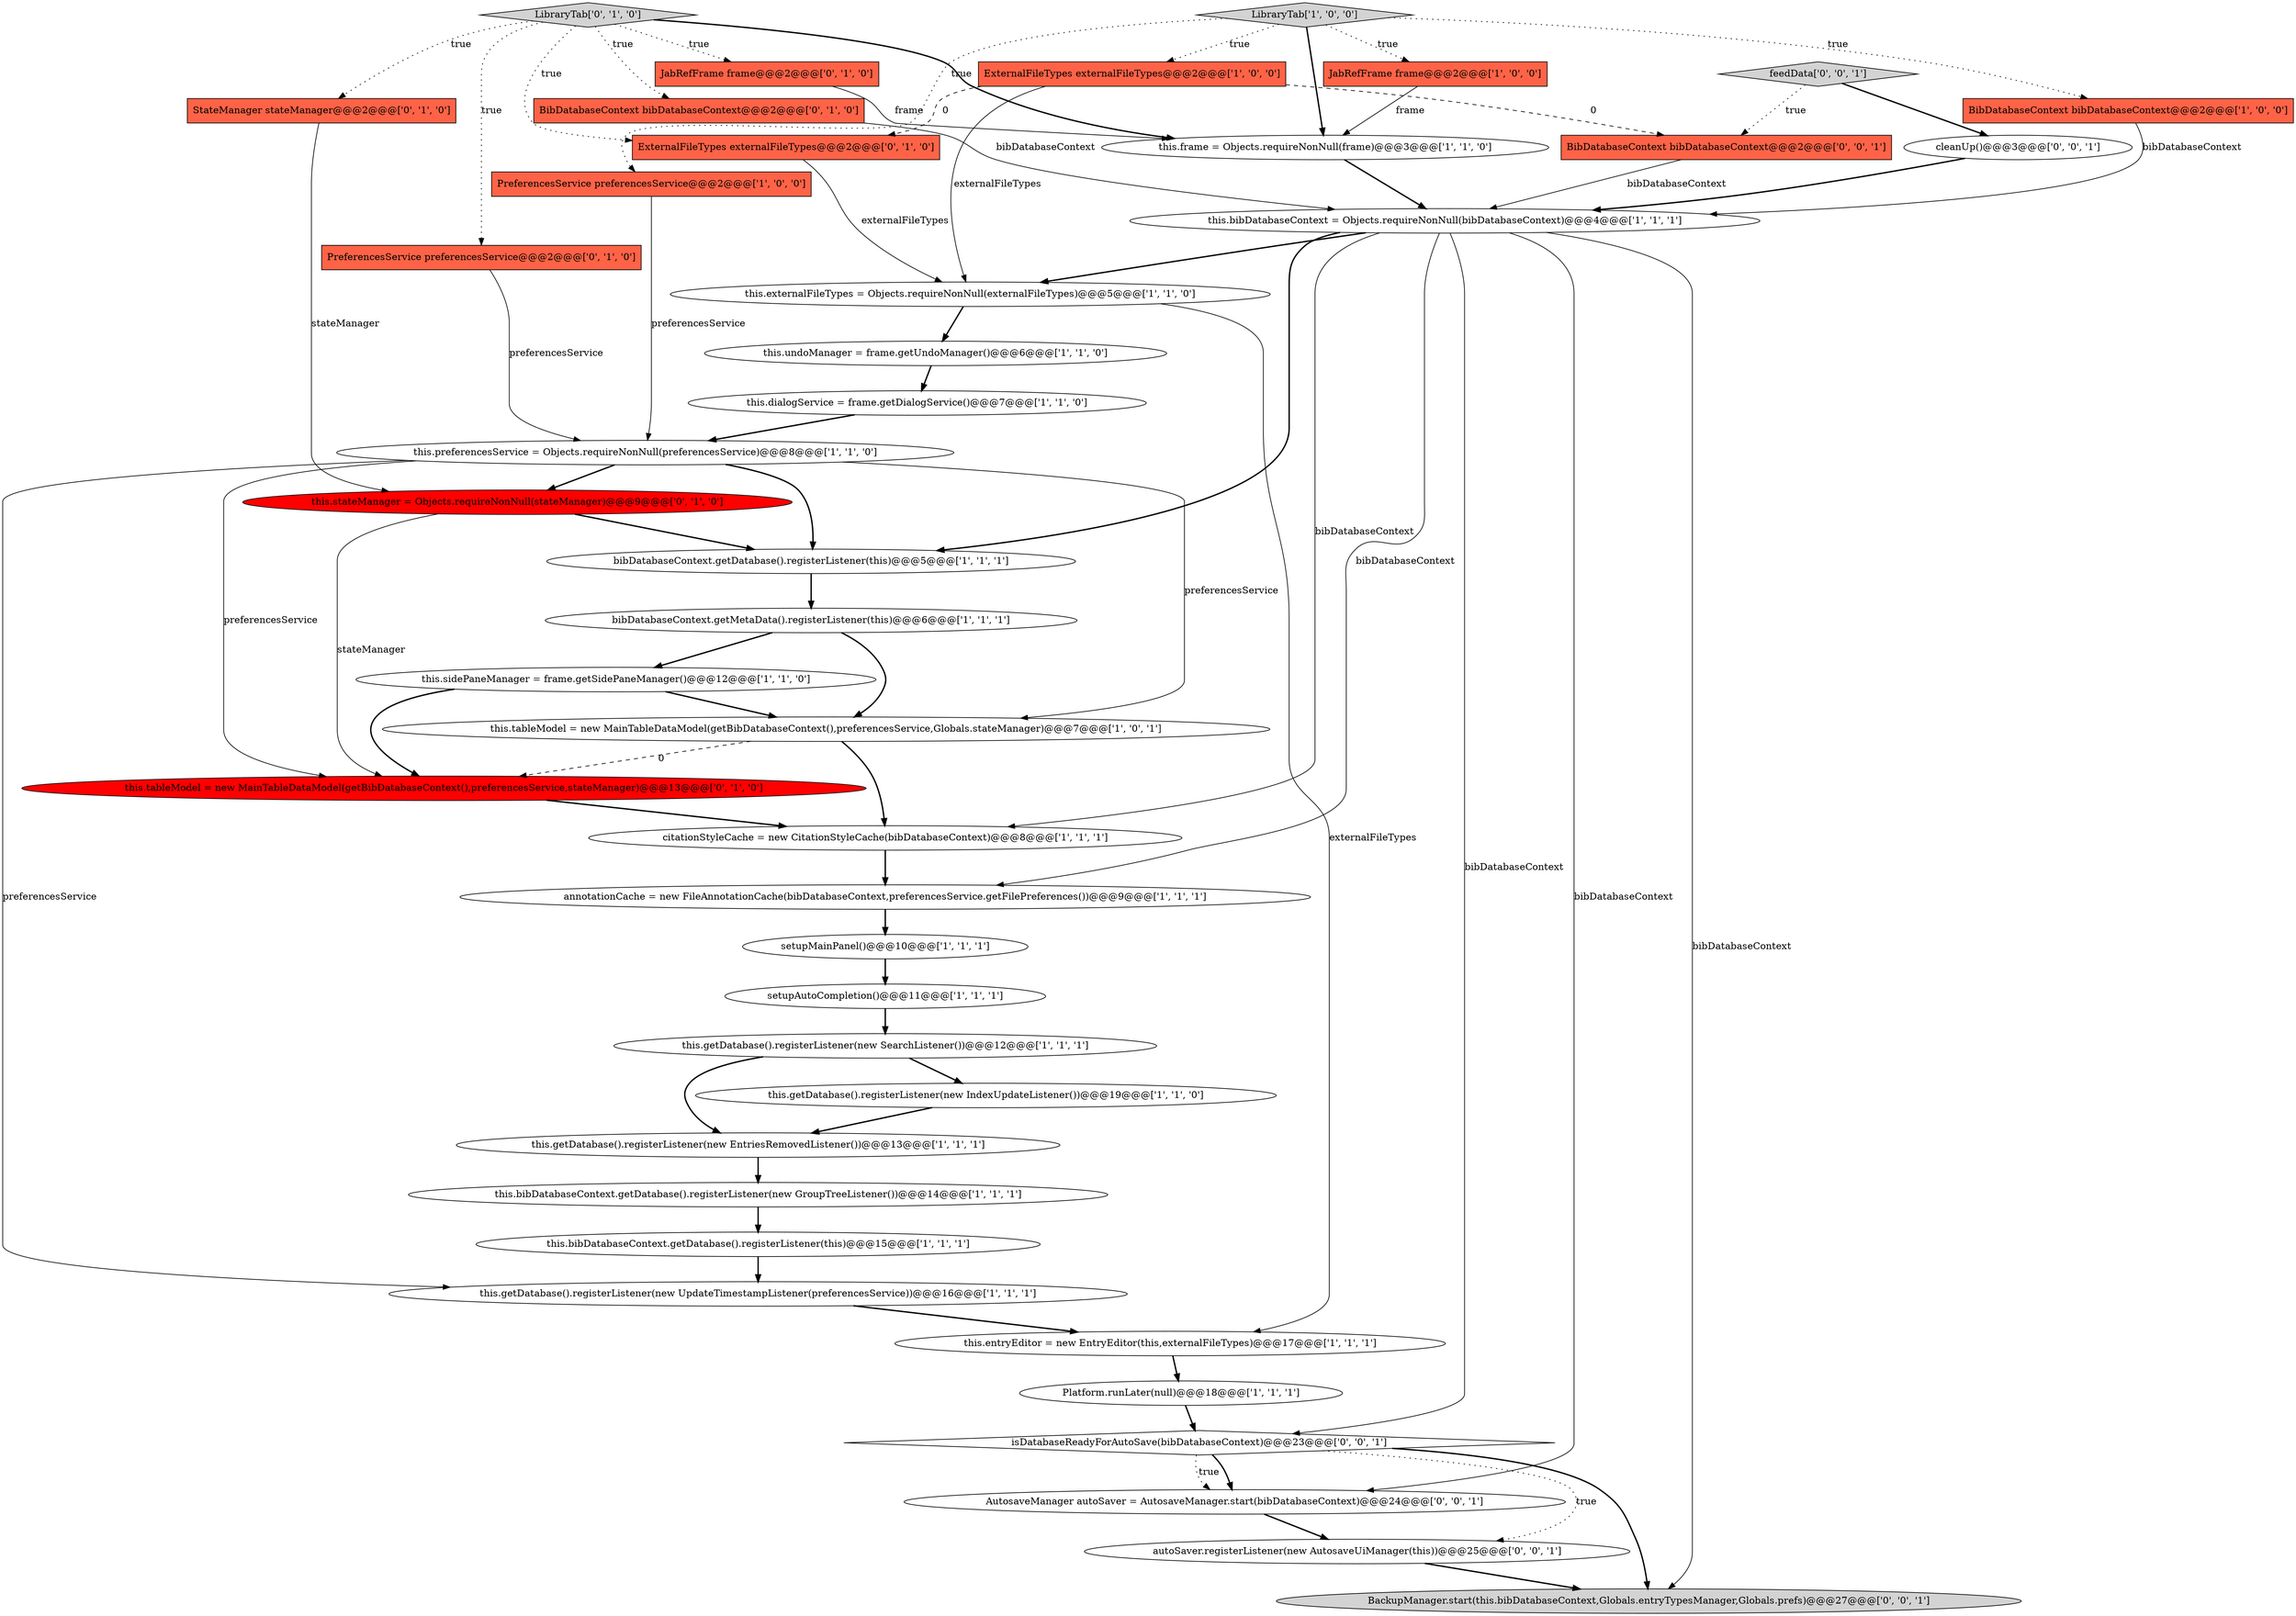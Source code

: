 digraph {
1 [style = filled, label = "this.frame = Objects.requireNonNull(frame)@@@3@@@['1', '1', '0']", fillcolor = white, shape = ellipse image = "AAA0AAABBB1BBB"];
3 [style = filled, label = "setupMainPanel()@@@10@@@['1', '1', '1']", fillcolor = white, shape = ellipse image = "AAA0AAABBB1BBB"];
26 [style = filled, label = "ExternalFileTypes externalFileTypes@@@2@@@['1', '0', '0']", fillcolor = tomato, shape = box image = "AAA1AAABBB1BBB"];
9 [style = filled, label = "this.undoManager = frame.getUndoManager()@@@6@@@['1', '1', '0']", fillcolor = white, shape = ellipse image = "AAA0AAABBB1BBB"];
33 [style = filled, label = "ExternalFileTypes externalFileTypes@@@2@@@['0', '1', '0']", fillcolor = tomato, shape = box image = "AAA1AAABBB2BBB"];
35 [style = filled, label = "BackupManager.start(this.bibDatabaseContext,Globals.entryTypesManager,Globals.prefs)@@@27@@@['0', '0', '1']", fillcolor = lightgray, shape = ellipse image = "AAA0AAABBB3BBB"];
20 [style = filled, label = "this.externalFileTypes = Objects.requireNonNull(externalFileTypes)@@@5@@@['1', '1', '0']", fillcolor = white, shape = ellipse image = "AAA0AAABBB1BBB"];
40 [style = filled, label = "AutosaveManager autoSaver = AutosaveManager.start(bibDatabaseContext)@@@24@@@['0', '0', '1']", fillcolor = white, shape = ellipse image = "AAA0AAABBB3BBB"];
5 [style = filled, label = "this.getDatabase().registerListener(new UpdateTimestampListener(preferencesService))@@@16@@@['1', '1', '1']", fillcolor = white, shape = ellipse image = "AAA0AAABBB1BBB"];
12 [style = filled, label = "this.bibDatabaseContext.getDatabase().registerListener(new GroupTreeListener())@@@14@@@['1', '1', '1']", fillcolor = white, shape = ellipse image = "AAA0AAABBB1BBB"];
32 [style = filled, label = "LibraryTab['0', '1', '0']", fillcolor = lightgray, shape = diamond image = "AAA0AAABBB2BBB"];
14 [style = filled, label = "citationStyleCache = new CitationStyleCache(bibDatabaseContext)@@@8@@@['1', '1', '1']", fillcolor = white, shape = ellipse image = "AAA0AAABBB1BBB"];
4 [style = filled, label = "setupAutoCompletion()@@@11@@@['1', '1', '1']", fillcolor = white, shape = ellipse image = "AAA0AAABBB1BBB"];
37 [style = filled, label = "cleanUp()@@@3@@@['0', '0', '1']", fillcolor = white, shape = ellipse image = "AAA0AAABBB3BBB"];
34 [style = filled, label = "this.tableModel = new MainTableDataModel(getBibDatabaseContext(),preferencesService,stateManager)@@@13@@@['0', '1', '0']", fillcolor = red, shape = ellipse image = "AAA1AAABBB2BBB"];
22 [style = filled, label = "this.entryEditor = new EntryEditor(this,externalFileTypes)@@@17@@@['1', '1', '1']", fillcolor = white, shape = ellipse image = "AAA0AAABBB1BBB"];
15 [style = filled, label = "JabRefFrame frame@@@2@@@['1', '0', '0']", fillcolor = tomato, shape = box image = "AAA0AAABBB1BBB"];
16 [style = filled, label = "PreferencesService preferencesService@@@2@@@['1', '0', '0']", fillcolor = tomato, shape = box image = "AAA0AAABBB1BBB"];
25 [style = filled, label = "this.getDatabase().registerListener(new EntriesRemovedListener())@@@13@@@['1', '1', '1']", fillcolor = white, shape = ellipse image = "AAA0AAABBB1BBB"];
11 [style = filled, label = "this.bibDatabaseContext.getDatabase().registerListener(this)@@@15@@@['1', '1', '1']", fillcolor = white, shape = ellipse image = "AAA0AAABBB1BBB"];
10 [style = filled, label = "this.sidePaneManager = frame.getSidePaneManager()@@@12@@@['1', '1', '0']", fillcolor = white, shape = ellipse image = "AAA0AAABBB1BBB"];
41 [style = filled, label = "autoSaver.registerListener(new AutosaveUiManager(this))@@@25@@@['0', '0', '1']", fillcolor = white, shape = ellipse image = "AAA0AAABBB3BBB"];
21 [style = filled, label = "this.preferencesService = Objects.requireNonNull(preferencesService)@@@8@@@['1', '1', '0']", fillcolor = white, shape = ellipse image = "AAA0AAABBB1BBB"];
28 [style = filled, label = "this.stateManager = Objects.requireNonNull(stateManager)@@@9@@@['0', '1', '0']", fillcolor = red, shape = ellipse image = "AAA1AAABBB2BBB"];
23 [style = filled, label = "this.dialogService = frame.getDialogService()@@@7@@@['1', '1', '0']", fillcolor = white, shape = ellipse image = "AAA0AAABBB1BBB"];
6 [style = filled, label = "LibraryTab['1', '0', '0']", fillcolor = lightgray, shape = diamond image = "AAA0AAABBB1BBB"];
18 [style = filled, label = "this.tableModel = new MainTableDataModel(getBibDatabaseContext(),preferencesService,Globals.stateManager)@@@7@@@['1', '0', '1']", fillcolor = white, shape = ellipse image = "AAA0AAABBB1BBB"];
17 [style = filled, label = "annotationCache = new FileAnnotationCache(bibDatabaseContext,preferencesService.getFilePreferences())@@@9@@@['1', '1', '1']", fillcolor = white, shape = ellipse image = "AAA0AAABBB1BBB"];
19 [style = filled, label = "this.getDatabase().registerListener(new SearchListener())@@@12@@@['1', '1', '1']", fillcolor = white, shape = ellipse image = "AAA0AAABBB1BBB"];
8 [style = filled, label = "Platform.runLater(null)@@@18@@@['1', '1', '1']", fillcolor = white, shape = ellipse image = "AAA0AAABBB1BBB"];
2 [style = filled, label = "this.bibDatabaseContext = Objects.requireNonNull(bibDatabaseContext)@@@4@@@['1', '1', '1']", fillcolor = white, shape = ellipse image = "AAA0AAABBB1BBB"];
36 [style = filled, label = "BibDatabaseContext bibDatabaseContext@@@2@@@['0', '0', '1']", fillcolor = tomato, shape = box image = "AAA0AAABBB3BBB"];
7 [style = filled, label = "BibDatabaseContext bibDatabaseContext@@@2@@@['1', '0', '0']", fillcolor = tomato, shape = box image = "AAA0AAABBB1BBB"];
39 [style = filled, label = "isDatabaseReadyForAutoSave(bibDatabaseContext)@@@23@@@['0', '0', '1']", fillcolor = white, shape = diamond image = "AAA0AAABBB3BBB"];
30 [style = filled, label = "BibDatabaseContext bibDatabaseContext@@@2@@@['0', '1', '0']", fillcolor = tomato, shape = box image = "AAA0AAABBB2BBB"];
38 [style = filled, label = "feedData['0', '0', '1']", fillcolor = lightgray, shape = diamond image = "AAA0AAABBB3BBB"];
13 [style = filled, label = "bibDatabaseContext.getMetaData().registerListener(this)@@@6@@@['1', '1', '1']", fillcolor = white, shape = ellipse image = "AAA0AAABBB1BBB"];
27 [style = filled, label = "StateManager stateManager@@@2@@@['0', '1', '0']", fillcolor = tomato, shape = box image = "AAA0AAABBB2BBB"];
0 [style = filled, label = "this.getDatabase().registerListener(new IndexUpdateListener())@@@19@@@['1', '1', '0']", fillcolor = white, shape = ellipse image = "AAA0AAABBB1BBB"];
24 [style = filled, label = "bibDatabaseContext.getDatabase().registerListener(this)@@@5@@@['1', '1', '1']", fillcolor = white, shape = ellipse image = "AAA0AAABBB1BBB"];
31 [style = filled, label = "PreferencesService preferencesService@@@2@@@['0', '1', '0']", fillcolor = tomato, shape = box image = "AAA0AAABBB2BBB"];
29 [style = filled, label = "JabRefFrame frame@@@2@@@['0', '1', '0']", fillcolor = tomato, shape = box image = "AAA0AAABBB2BBB"];
7->2 [style = solid, label="bibDatabaseContext"];
13->10 [style = bold, label=""];
15->1 [style = solid, label="frame"];
21->34 [style = solid, label="preferencesService"];
10->18 [style = bold, label=""];
2->20 [style = bold, label=""];
21->5 [style = solid, label="preferencesService"];
36->2 [style = solid, label="bibDatabaseContext"];
16->21 [style = solid, label="preferencesService"];
20->9 [style = bold, label=""];
4->19 [style = bold, label=""];
12->11 [style = bold, label=""];
26->33 [style = dashed, label="0"];
30->2 [style = solid, label="bibDatabaseContext"];
14->17 [style = bold, label=""];
21->24 [style = bold, label=""];
20->22 [style = solid, label="externalFileTypes"];
3->4 [style = bold, label=""];
32->33 [style = dotted, label="true"];
2->14 [style = solid, label="bibDatabaseContext"];
19->0 [style = bold, label=""];
21->28 [style = bold, label=""];
19->25 [style = bold, label=""];
22->8 [style = bold, label=""];
9->23 [style = bold, label=""];
18->34 [style = dashed, label="0"];
27->28 [style = solid, label="stateManager"];
6->1 [style = bold, label=""];
11->5 [style = bold, label=""];
6->26 [style = dotted, label="true"];
26->20 [style = solid, label="externalFileTypes"];
2->35 [style = solid, label="bibDatabaseContext"];
32->27 [style = dotted, label="true"];
10->34 [style = bold, label=""];
23->21 [style = bold, label=""];
25->12 [style = bold, label=""];
0->25 [style = bold, label=""];
38->37 [style = bold, label=""];
39->40 [style = bold, label=""];
39->35 [style = bold, label=""];
28->34 [style = solid, label="stateManager"];
32->1 [style = bold, label=""];
39->41 [style = dotted, label="true"];
40->41 [style = bold, label=""];
32->30 [style = dotted, label="true"];
2->39 [style = solid, label="bibDatabaseContext"];
17->3 [style = bold, label=""];
6->7 [style = dotted, label="true"];
29->1 [style = solid, label="frame"];
2->40 [style = solid, label="bibDatabaseContext"];
28->24 [style = bold, label=""];
39->40 [style = dotted, label="true"];
37->2 [style = bold, label=""];
21->18 [style = solid, label="preferencesService"];
1->2 [style = bold, label=""];
34->14 [style = bold, label=""];
13->18 [style = bold, label=""];
32->29 [style = dotted, label="true"];
2->24 [style = bold, label=""];
26->36 [style = dashed, label="0"];
31->21 [style = solid, label="preferencesService"];
8->39 [style = bold, label=""];
5->22 [style = bold, label=""];
2->17 [style = solid, label="bibDatabaseContext"];
18->14 [style = bold, label=""];
38->36 [style = dotted, label="true"];
32->31 [style = dotted, label="true"];
6->16 [style = dotted, label="true"];
33->20 [style = solid, label="externalFileTypes"];
24->13 [style = bold, label=""];
6->15 [style = dotted, label="true"];
41->35 [style = bold, label=""];
}
